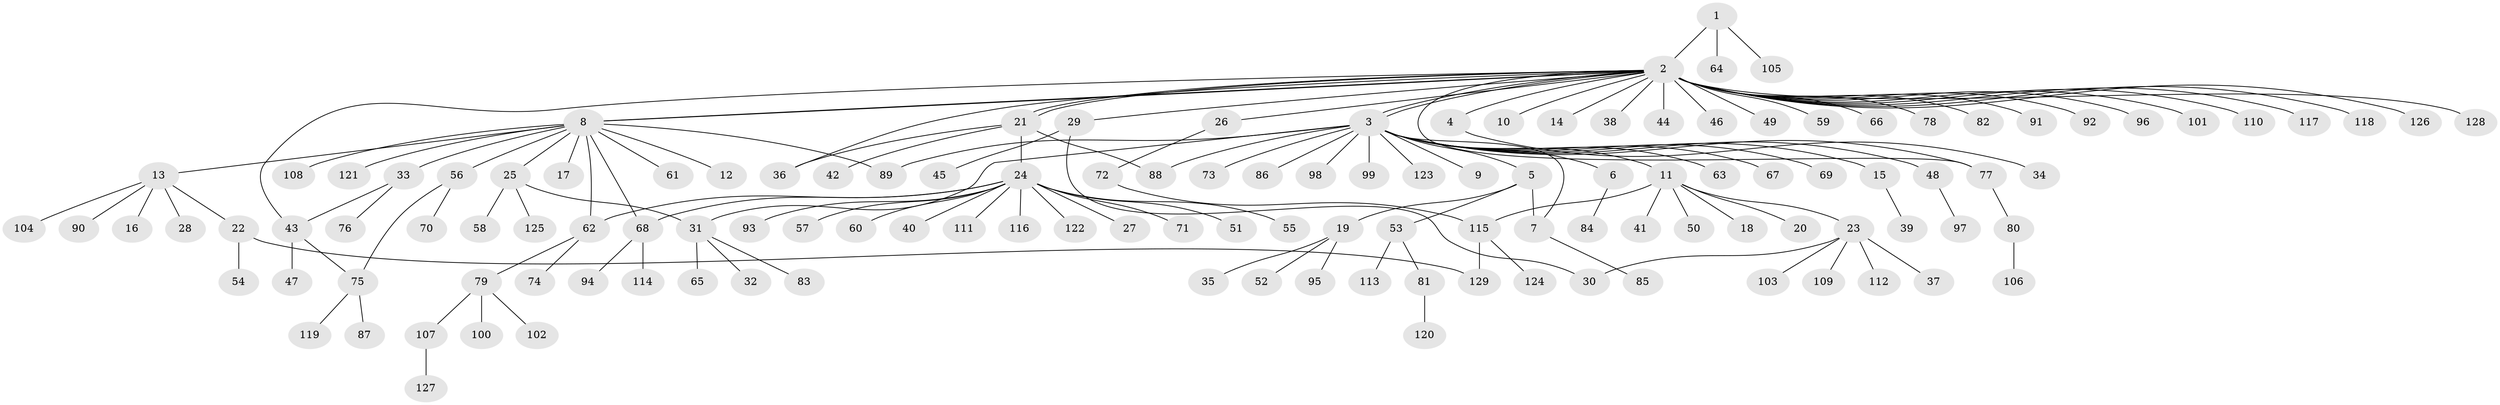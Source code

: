 // Generated by graph-tools (version 1.1) at 2025/49/03/09/25 03:49:57]
// undirected, 129 vertices, 144 edges
graph export_dot {
graph [start="1"]
  node [color=gray90,style=filled];
  1;
  2;
  3;
  4;
  5;
  6;
  7;
  8;
  9;
  10;
  11;
  12;
  13;
  14;
  15;
  16;
  17;
  18;
  19;
  20;
  21;
  22;
  23;
  24;
  25;
  26;
  27;
  28;
  29;
  30;
  31;
  32;
  33;
  34;
  35;
  36;
  37;
  38;
  39;
  40;
  41;
  42;
  43;
  44;
  45;
  46;
  47;
  48;
  49;
  50;
  51;
  52;
  53;
  54;
  55;
  56;
  57;
  58;
  59;
  60;
  61;
  62;
  63;
  64;
  65;
  66;
  67;
  68;
  69;
  70;
  71;
  72;
  73;
  74;
  75;
  76;
  77;
  78;
  79;
  80;
  81;
  82;
  83;
  84;
  85;
  86;
  87;
  88;
  89;
  90;
  91;
  92;
  93;
  94;
  95;
  96;
  97;
  98;
  99;
  100;
  101;
  102;
  103;
  104;
  105;
  106;
  107;
  108;
  109;
  110;
  111;
  112;
  113;
  114;
  115;
  116;
  117;
  118;
  119;
  120;
  121;
  122;
  123;
  124;
  125;
  126;
  127;
  128;
  129;
  1 -- 2;
  1 -- 64;
  1 -- 105;
  2 -- 3;
  2 -- 3;
  2 -- 4;
  2 -- 8;
  2 -- 8;
  2 -- 10;
  2 -- 14;
  2 -- 21;
  2 -- 21;
  2 -- 26;
  2 -- 29;
  2 -- 36;
  2 -- 38;
  2 -- 43;
  2 -- 44;
  2 -- 46;
  2 -- 49;
  2 -- 59;
  2 -- 66;
  2 -- 77;
  2 -- 78;
  2 -- 82;
  2 -- 91;
  2 -- 92;
  2 -- 96;
  2 -- 101;
  2 -- 110;
  2 -- 117;
  2 -- 118;
  2 -- 126;
  2 -- 128;
  3 -- 5;
  3 -- 6;
  3 -- 7;
  3 -- 9;
  3 -- 11;
  3 -- 15;
  3 -- 31;
  3 -- 48;
  3 -- 63;
  3 -- 67;
  3 -- 69;
  3 -- 73;
  3 -- 77;
  3 -- 86;
  3 -- 88;
  3 -- 89;
  3 -- 98;
  3 -- 99;
  3 -- 123;
  4 -- 34;
  5 -- 7;
  5 -- 19;
  5 -- 53;
  6 -- 84;
  7 -- 85;
  8 -- 12;
  8 -- 13;
  8 -- 17;
  8 -- 25;
  8 -- 33;
  8 -- 56;
  8 -- 61;
  8 -- 62;
  8 -- 68;
  8 -- 89;
  8 -- 108;
  8 -- 121;
  11 -- 18;
  11 -- 20;
  11 -- 23;
  11 -- 41;
  11 -- 50;
  11 -- 115;
  13 -- 16;
  13 -- 22;
  13 -- 28;
  13 -- 90;
  13 -- 104;
  15 -- 39;
  19 -- 35;
  19 -- 52;
  19 -- 95;
  21 -- 24;
  21 -- 36;
  21 -- 42;
  21 -- 88;
  22 -- 54;
  22 -- 129;
  23 -- 30;
  23 -- 37;
  23 -- 103;
  23 -- 109;
  23 -- 112;
  24 -- 27;
  24 -- 40;
  24 -- 51;
  24 -- 55;
  24 -- 57;
  24 -- 60;
  24 -- 62;
  24 -- 68;
  24 -- 71;
  24 -- 93;
  24 -- 111;
  24 -- 116;
  24 -- 122;
  25 -- 31;
  25 -- 58;
  25 -- 125;
  26 -- 72;
  29 -- 30;
  29 -- 45;
  31 -- 32;
  31 -- 65;
  31 -- 83;
  33 -- 43;
  33 -- 76;
  43 -- 47;
  43 -- 75;
  48 -- 97;
  53 -- 81;
  53 -- 113;
  56 -- 70;
  56 -- 75;
  62 -- 74;
  62 -- 79;
  68 -- 94;
  68 -- 114;
  72 -- 115;
  75 -- 87;
  75 -- 119;
  77 -- 80;
  79 -- 100;
  79 -- 102;
  79 -- 107;
  80 -- 106;
  81 -- 120;
  107 -- 127;
  115 -- 124;
  115 -- 129;
}
